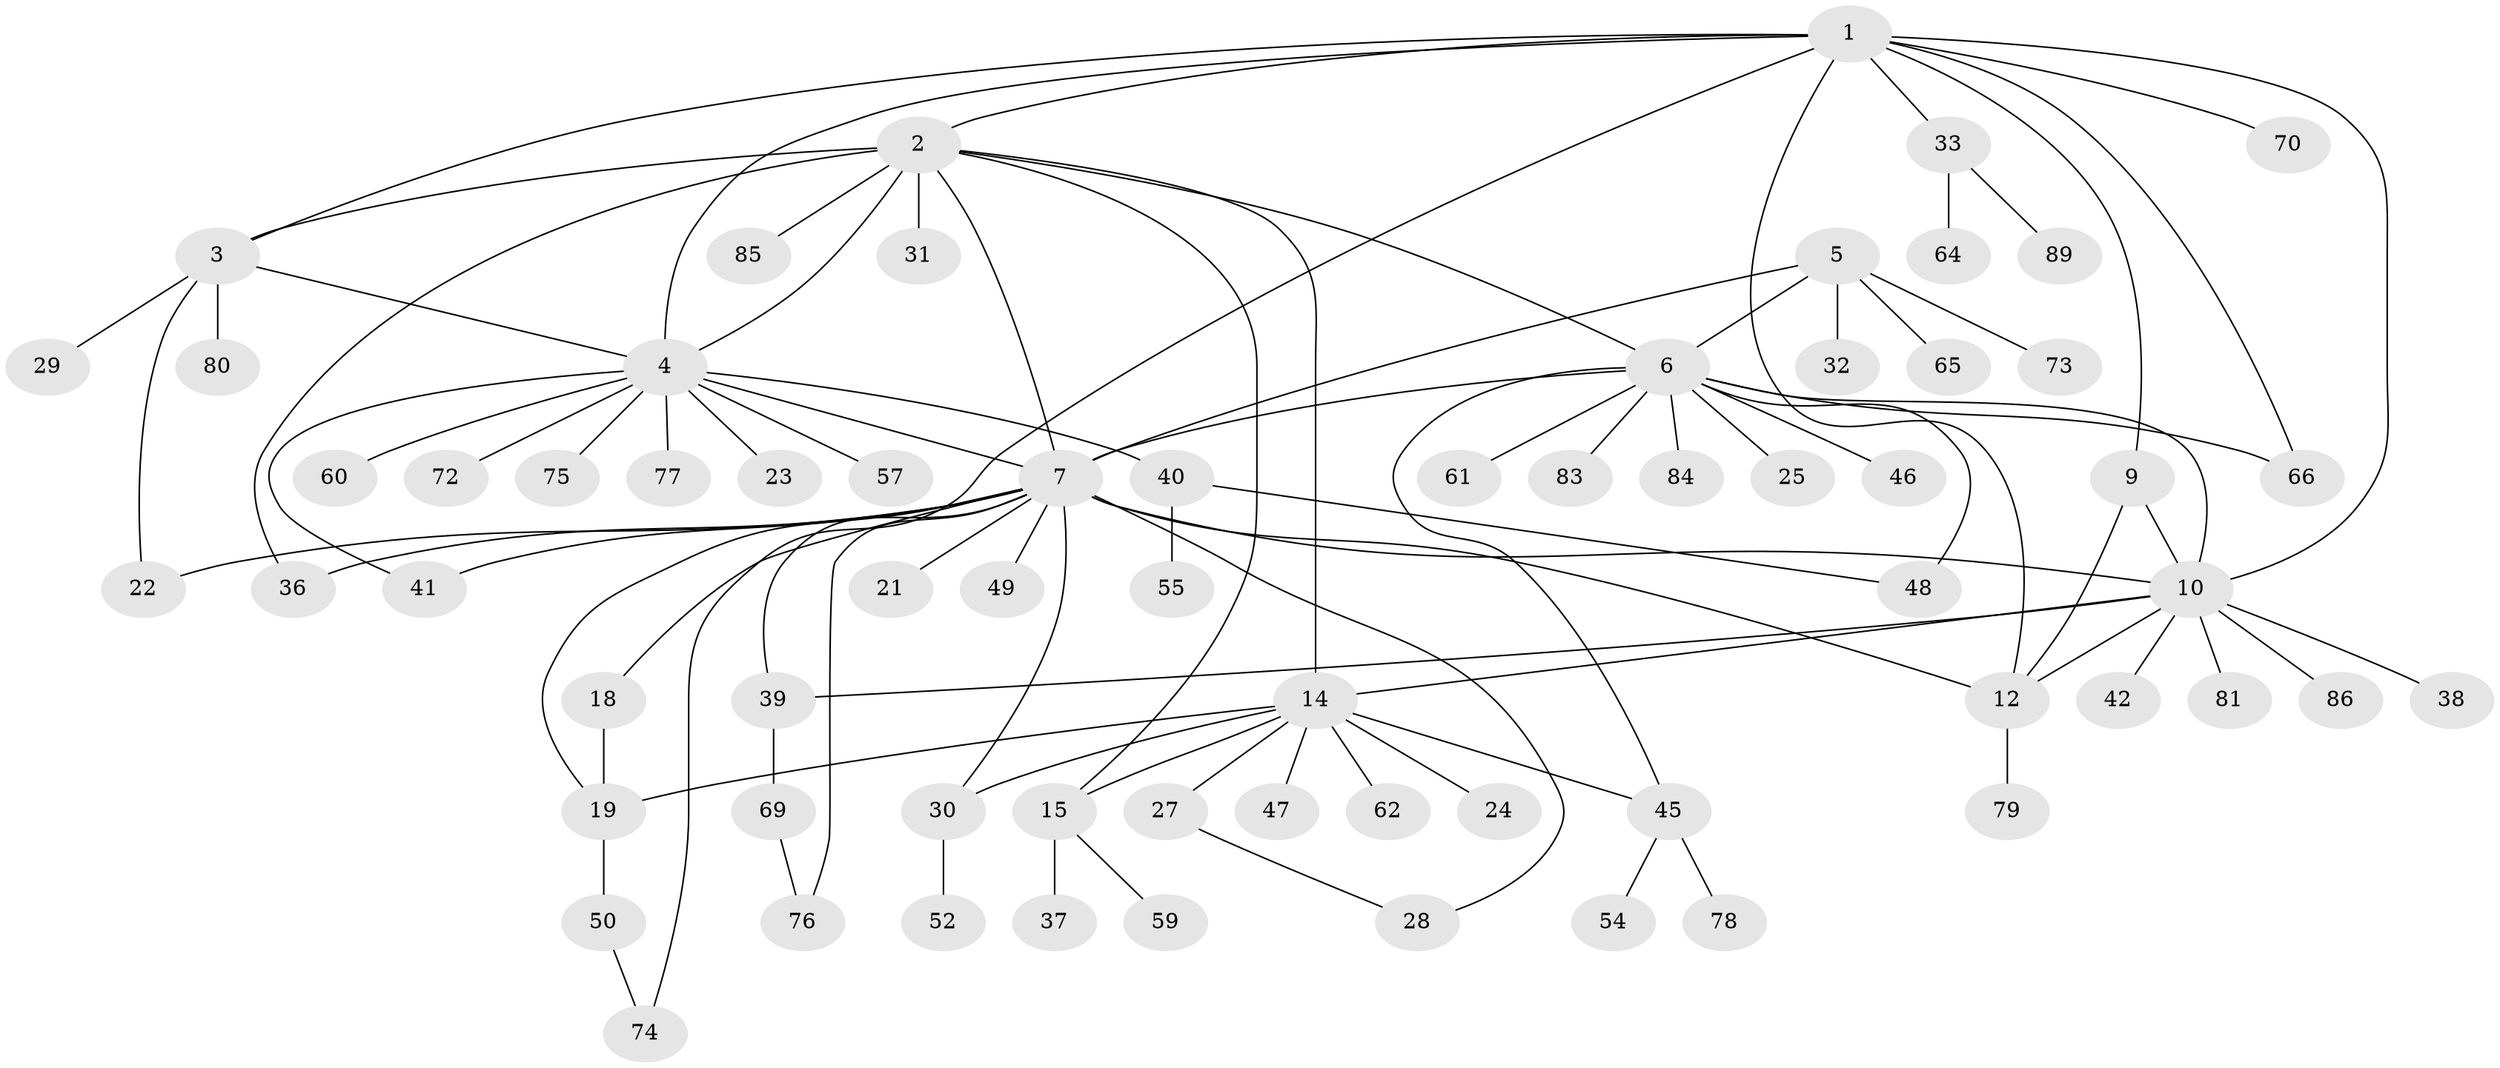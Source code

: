 // Generated by graph-tools (version 1.1) at 2025/52/02/27/25 19:52:18]
// undirected, 67 vertices, 93 edges
graph export_dot {
graph [start="1"]
  node [color=gray90,style=filled];
  1 [super="+11"];
  2 [super="+13"];
  3 [super="+44"];
  4 [super="+34"];
  5 [super="+51"];
  6 [super="+8"];
  7 [super="+17"];
  9;
  10 [super="+26"];
  12 [super="+88"];
  14 [super="+16"];
  15 [super="+82"];
  18 [super="+68"];
  19 [super="+20"];
  21;
  22;
  23;
  24;
  25;
  27;
  28 [super="+35"];
  29;
  30 [super="+71"];
  31;
  32;
  33 [super="+63"];
  36;
  37;
  38;
  39 [super="+58"];
  40;
  41 [super="+43"];
  42;
  45 [super="+56"];
  46;
  47;
  48;
  49;
  50 [super="+53"];
  52 [super="+87"];
  54 [super="+67"];
  55;
  57;
  59;
  60;
  61;
  62;
  64;
  65;
  66;
  69;
  70;
  72;
  73;
  74;
  75;
  76;
  77;
  78;
  79;
  80;
  81;
  83;
  84;
  85;
  86;
  89;
  1 -- 2;
  1 -- 3;
  1 -- 4;
  1 -- 33;
  1 -- 70;
  1 -- 74;
  1 -- 66;
  1 -- 9;
  1 -- 10;
  1 -- 12;
  2 -- 3;
  2 -- 4;
  2 -- 7;
  2 -- 36;
  2 -- 85;
  2 -- 6;
  2 -- 15;
  2 -- 14 [weight=2];
  2 -- 31;
  3 -- 4;
  3 -- 22;
  3 -- 29;
  3 -- 80;
  4 -- 23;
  4 -- 40;
  4 -- 41;
  4 -- 57;
  4 -- 60;
  4 -- 72;
  4 -- 75;
  4 -- 77;
  4 -- 7;
  5 -- 6 [weight=2];
  5 -- 7;
  5 -- 32;
  5 -- 65;
  5 -- 73;
  6 -- 7 [weight=2];
  6 -- 45;
  6 -- 66;
  6 -- 10;
  6 -- 46;
  6 -- 48;
  6 -- 83;
  6 -- 84;
  6 -- 25;
  6 -- 61;
  7 -- 21;
  7 -- 49;
  7 -- 76;
  7 -- 36;
  7 -- 10;
  7 -- 18;
  7 -- 19 [weight=2];
  7 -- 22;
  7 -- 30;
  7 -- 12;
  7 -- 41;
  7 -- 39;
  7 -- 28;
  9 -- 10;
  9 -- 12;
  10 -- 12;
  10 -- 14;
  10 -- 38;
  10 -- 39;
  10 -- 42;
  10 -- 81;
  10 -- 86;
  12 -- 79;
  14 -- 15 [weight=2];
  14 -- 47;
  14 -- 24;
  14 -- 62;
  14 -- 27;
  14 -- 30;
  14 -- 45;
  14 -- 19;
  15 -- 37;
  15 -- 59;
  18 -- 19 [weight=2];
  19 -- 50;
  27 -- 28;
  30 -- 52;
  33 -- 64;
  33 -- 89;
  39 -- 69;
  40 -- 48;
  40 -- 55;
  45 -- 54;
  45 -- 78;
  50 -- 74;
  69 -- 76;
}
